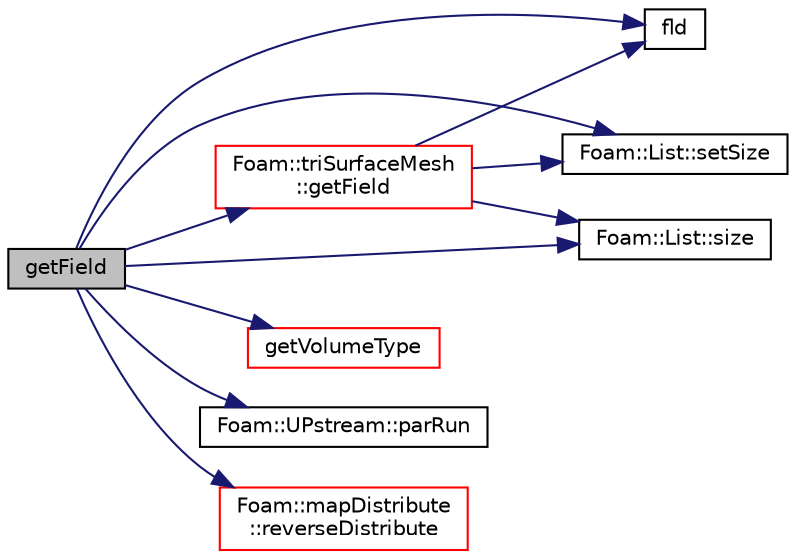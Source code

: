 digraph "getField"
{
  bgcolor="transparent";
  edge [fontname="Helvetica",fontsize="10",labelfontname="Helvetica",labelfontsize="10"];
  node [fontname="Helvetica",fontsize="10",shape=record];
  rankdir="LR";
  Node4351 [label="getField",height=0.2,width=0.4,color="black", fillcolor="grey75", style="filled", fontcolor="black"];
  Node4351 -> Node4352 [color="midnightblue",fontsize="10",style="solid",fontname="Helvetica"];
  Node4352 [label="fld",height=0.2,width=0.4,color="black",URL="$a19337.html#a378472d1f8b33eeefbda63a947476c8c"];
  Node4351 -> Node4353 [color="midnightblue",fontsize="10",style="solid",fontname="Helvetica"];
  Node4353 [label="Foam::triSurfaceMesh\l::getField",height=0.2,width=0.4,color="red",URL="$a26393.html#a8fd35269fdaf69e729c001cdb7846051",tooltip="WIP. From a set of hits (points and. "];
  Node4353 -> Node4354 [color="midnightblue",fontsize="10",style="solid",fontname="Helvetica"];
  Node4354 [label="Foam::List::setSize",height=0.2,width=0.4,color="black",URL="$a26833.html#aedb985ffeaf1bdbfeccc2a8730405703",tooltip="Reset size of List. "];
  Node4353 -> Node4355 [color="midnightblue",fontsize="10",style="solid",fontname="Helvetica"];
  Node4355 [label="Foam::List::size",height=0.2,width=0.4,color="black",URL="$a26833.html#a8a5f6fa29bd4b500caf186f60245b384",tooltip="Override size to be inconsistent with allocated storage. "];
  Node4353 -> Node4352 [color="midnightblue",fontsize="10",style="solid",fontname="Helvetica"];
  Node4351 -> Node4695 [color="midnightblue",fontsize="10",style="solid",fontname="Helvetica"];
  Node4695 [label="getVolumeType",height=0.2,width=0.4,color="red",URL="$a29993.html#a1d3ba31549036f01425643d189858d2a",tooltip="Determine type (inside/outside/mixed) for point. unknown if. "];
  Node4351 -> Node4424 [color="midnightblue",fontsize="10",style="solid",fontname="Helvetica"];
  Node4424 [label="Foam::UPstream::parRun",height=0.2,width=0.4,color="black",URL="$a27377.html#adbb27f04b5705440fb8b09f278059011",tooltip="Is this a parallel run? "];
  Node4351 -> Node4755 [color="midnightblue",fontsize="10",style="solid",fontname="Helvetica"];
  Node4755 [label="Foam::mapDistribute\l::reverseDistribute",height=0.2,width=0.4,color="red",URL="$a28513.html#af4843479bbb5ce26fab0dbefd525c410",tooltip="Reverse distribute data using default commsType. "];
  Node4351 -> Node4354 [color="midnightblue",fontsize="10",style="solid",fontname="Helvetica"];
  Node4351 -> Node4355 [color="midnightblue",fontsize="10",style="solid",fontname="Helvetica"];
}
